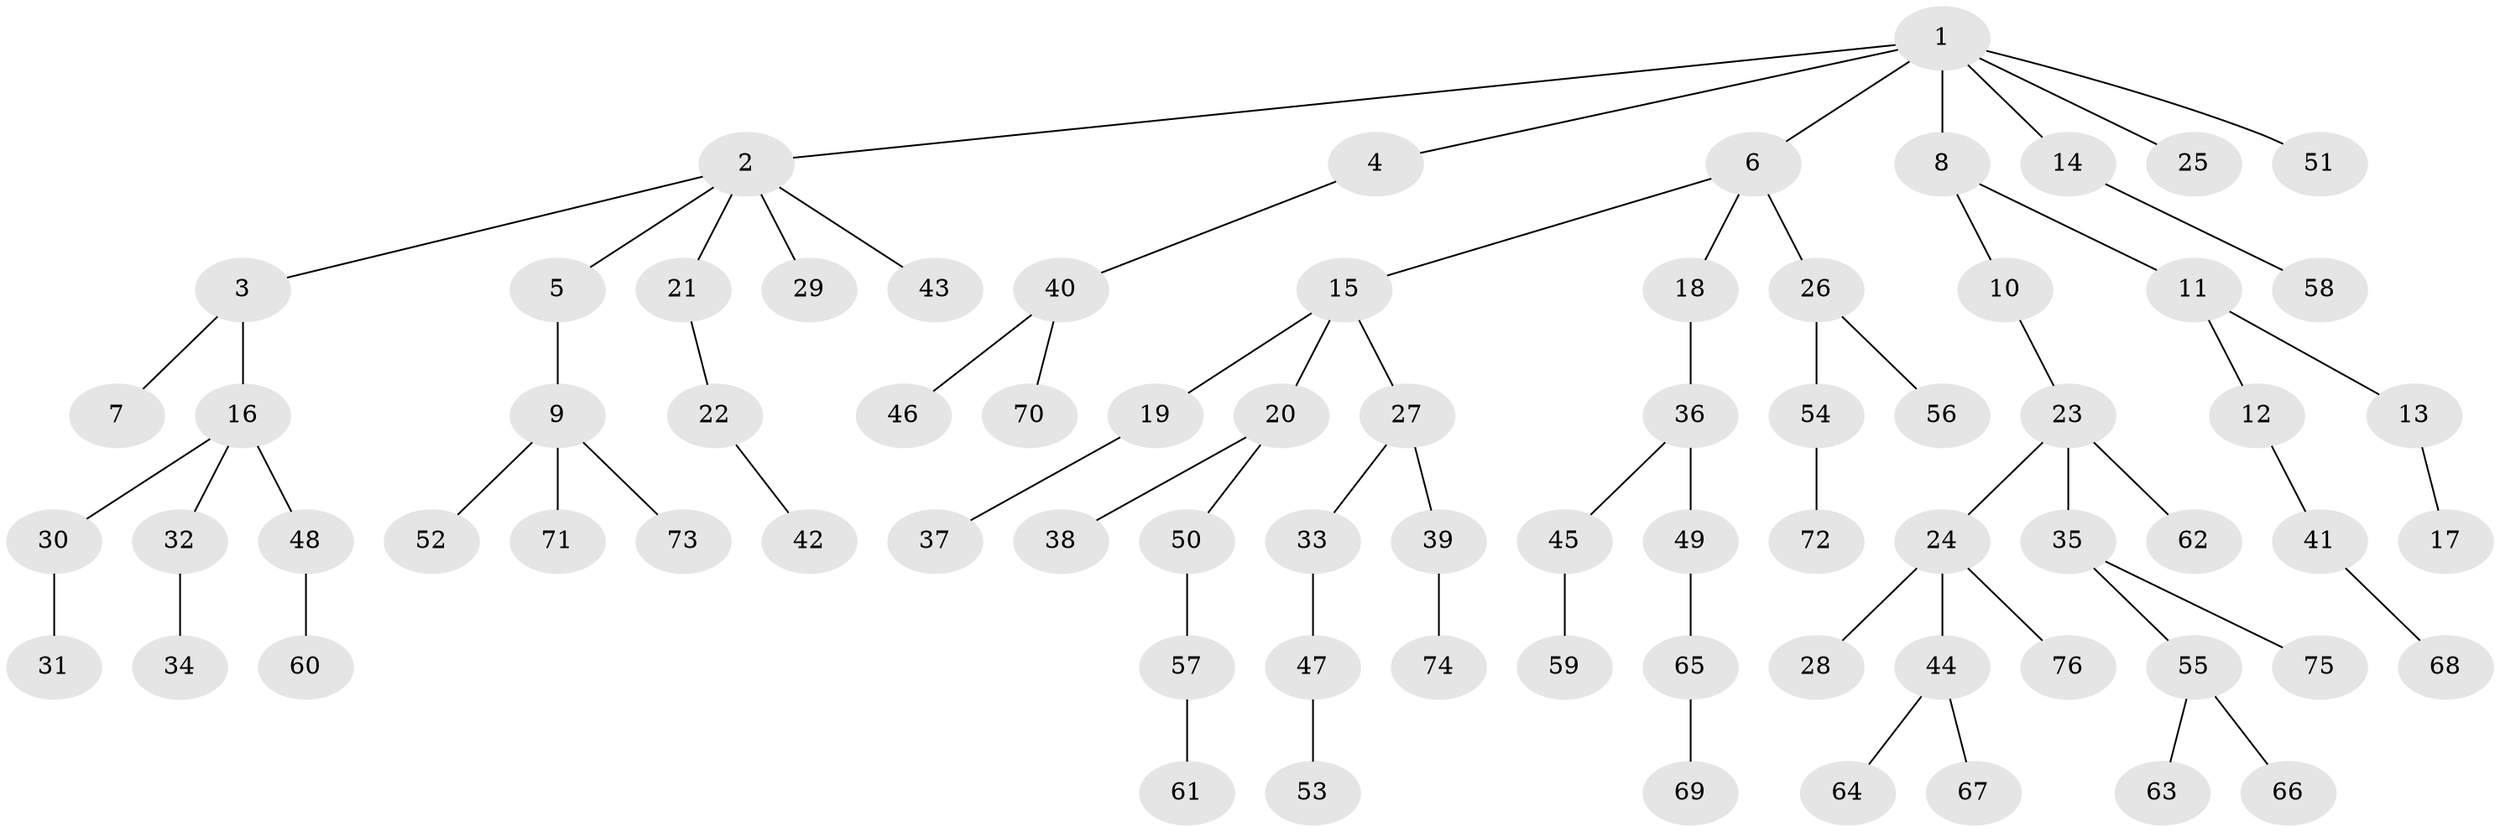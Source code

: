 // Generated by graph-tools (version 1.1) at 2025/15/03/09/25 04:15:29]
// undirected, 76 vertices, 75 edges
graph export_dot {
graph [start="1"]
  node [color=gray90,style=filled];
  1;
  2;
  3;
  4;
  5;
  6;
  7;
  8;
  9;
  10;
  11;
  12;
  13;
  14;
  15;
  16;
  17;
  18;
  19;
  20;
  21;
  22;
  23;
  24;
  25;
  26;
  27;
  28;
  29;
  30;
  31;
  32;
  33;
  34;
  35;
  36;
  37;
  38;
  39;
  40;
  41;
  42;
  43;
  44;
  45;
  46;
  47;
  48;
  49;
  50;
  51;
  52;
  53;
  54;
  55;
  56;
  57;
  58;
  59;
  60;
  61;
  62;
  63;
  64;
  65;
  66;
  67;
  68;
  69;
  70;
  71;
  72;
  73;
  74;
  75;
  76;
  1 -- 2;
  1 -- 4;
  1 -- 6;
  1 -- 8;
  1 -- 14;
  1 -- 25;
  1 -- 51;
  2 -- 3;
  2 -- 5;
  2 -- 21;
  2 -- 29;
  2 -- 43;
  3 -- 7;
  3 -- 16;
  4 -- 40;
  5 -- 9;
  6 -- 15;
  6 -- 18;
  6 -- 26;
  8 -- 10;
  8 -- 11;
  9 -- 52;
  9 -- 71;
  9 -- 73;
  10 -- 23;
  11 -- 12;
  11 -- 13;
  12 -- 41;
  13 -- 17;
  14 -- 58;
  15 -- 19;
  15 -- 20;
  15 -- 27;
  16 -- 30;
  16 -- 32;
  16 -- 48;
  18 -- 36;
  19 -- 37;
  20 -- 38;
  20 -- 50;
  21 -- 22;
  22 -- 42;
  23 -- 24;
  23 -- 35;
  23 -- 62;
  24 -- 28;
  24 -- 44;
  24 -- 76;
  26 -- 54;
  26 -- 56;
  27 -- 33;
  27 -- 39;
  30 -- 31;
  32 -- 34;
  33 -- 47;
  35 -- 55;
  35 -- 75;
  36 -- 45;
  36 -- 49;
  39 -- 74;
  40 -- 46;
  40 -- 70;
  41 -- 68;
  44 -- 64;
  44 -- 67;
  45 -- 59;
  47 -- 53;
  48 -- 60;
  49 -- 65;
  50 -- 57;
  54 -- 72;
  55 -- 63;
  55 -- 66;
  57 -- 61;
  65 -- 69;
}
